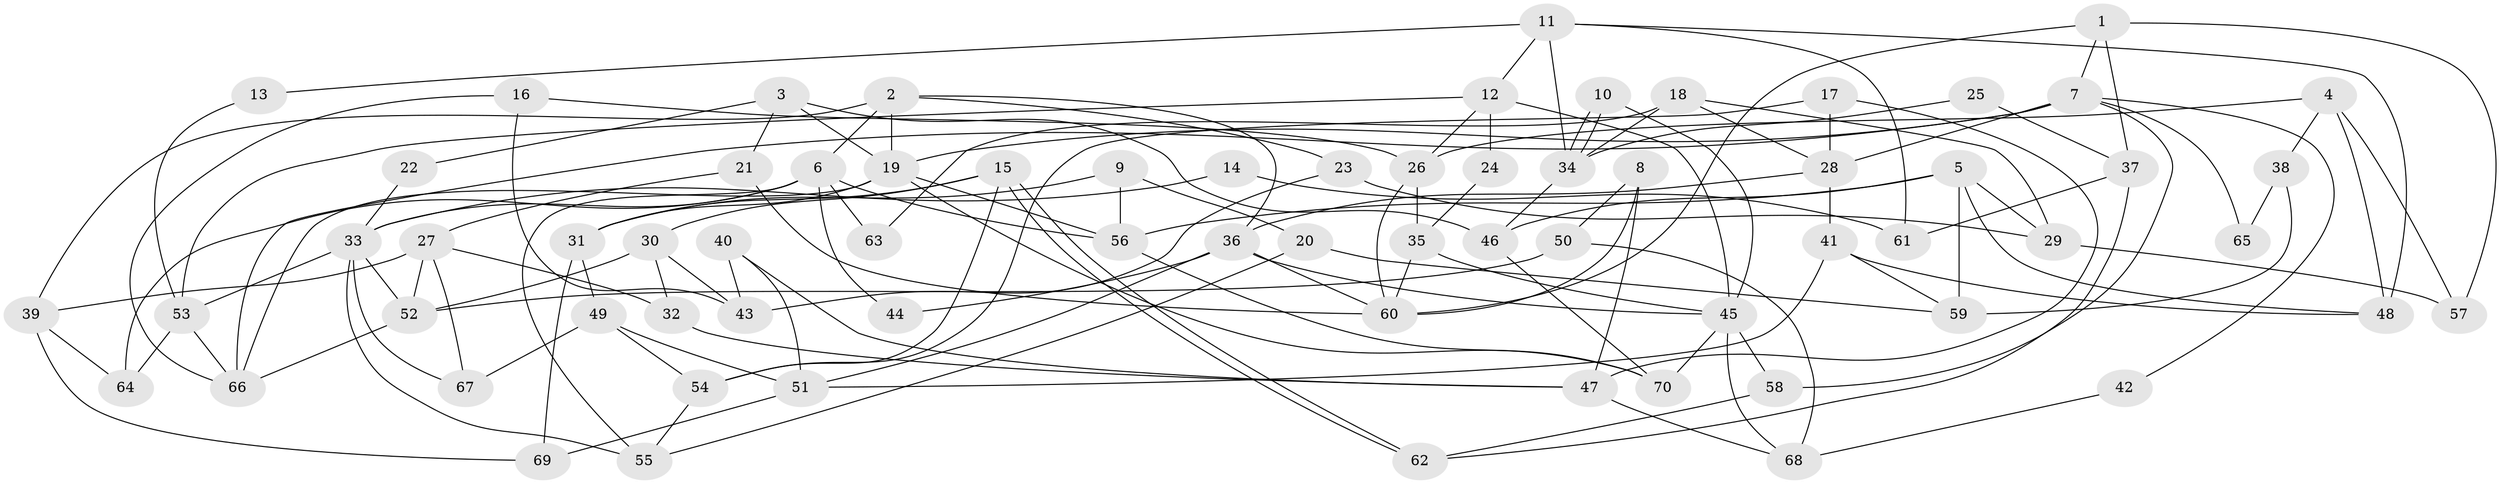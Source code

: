 // coarse degree distribution, {16: 0.02, 4: 0.28, 7: 0.06, 6: 0.04, 5: 0.16, 2: 0.2, 8: 0.04, 3: 0.14, 9: 0.02, 10: 0.02, 1: 0.02}
// Generated by graph-tools (version 1.1) at 2025/50/03/04/25 22:50:56]
// undirected, 70 vertices, 140 edges
graph export_dot {
  node [color=gray90,style=filled];
  1;
  2;
  3;
  4;
  5;
  6;
  7;
  8;
  9;
  10;
  11;
  12;
  13;
  14;
  15;
  16;
  17;
  18;
  19;
  20;
  21;
  22;
  23;
  24;
  25;
  26;
  27;
  28;
  29;
  30;
  31;
  32;
  33;
  34;
  35;
  36;
  37;
  38;
  39;
  40;
  41;
  42;
  43;
  44;
  45;
  46;
  47;
  48;
  49;
  50;
  51;
  52;
  53;
  54;
  55;
  56;
  57;
  58;
  59;
  60;
  61;
  62;
  63;
  64;
  65;
  66;
  67;
  68;
  69;
  70;
  1 -- 7;
  1 -- 57;
  1 -- 37;
  1 -- 60;
  2 -- 36;
  2 -- 6;
  2 -- 19;
  2 -- 23;
  2 -- 39;
  3 -- 46;
  3 -- 19;
  3 -- 21;
  3 -- 22;
  4 -- 26;
  4 -- 48;
  4 -- 38;
  4 -- 57;
  5 -- 56;
  5 -- 59;
  5 -- 29;
  5 -- 46;
  5 -- 48;
  6 -- 64;
  6 -- 33;
  6 -- 44;
  6 -- 55;
  6 -- 56;
  6 -- 63;
  7 -- 19;
  7 -- 66;
  7 -- 28;
  7 -- 42;
  7 -- 58;
  7 -- 65;
  8 -- 60;
  8 -- 50;
  8 -- 47;
  9 -- 56;
  9 -- 31;
  9 -- 20;
  10 -- 45;
  10 -- 34;
  10 -- 34;
  11 -- 12;
  11 -- 34;
  11 -- 13;
  11 -- 48;
  11 -- 61;
  12 -- 45;
  12 -- 53;
  12 -- 24;
  12 -- 26;
  13 -- 53;
  14 -- 33;
  14 -- 61;
  15 -- 54;
  15 -- 62;
  15 -- 62;
  15 -- 30;
  15 -- 31;
  16 -- 66;
  16 -- 26;
  16 -- 43;
  17 -- 47;
  17 -- 28;
  17 -- 54;
  18 -- 28;
  18 -- 34;
  18 -- 29;
  18 -- 63;
  19 -- 31;
  19 -- 56;
  19 -- 66;
  19 -- 70;
  20 -- 55;
  20 -- 59;
  21 -- 27;
  21 -- 60;
  22 -- 33;
  23 -- 29;
  23 -- 43;
  24 -- 35;
  25 -- 37;
  25 -- 34;
  26 -- 60;
  26 -- 35;
  27 -- 67;
  27 -- 32;
  27 -- 39;
  27 -- 52;
  28 -- 36;
  28 -- 41;
  29 -- 57;
  30 -- 43;
  30 -- 32;
  30 -- 52;
  31 -- 69;
  31 -- 49;
  32 -- 47;
  33 -- 52;
  33 -- 55;
  33 -- 53;
  33 -- 67;
  34 -- 46;
  35 -- 60;
  35 -- 45;
  36 -- 60;
  36 -- 45;
  36 -- 44;
  36 -- 51;
  37 -- 62;
  37 -- 61;
  38 -- 59;
  38 -- 65;
  39 -- 64;
  39 -- 69;
  40 -- 43;
  40 -- 51;
  40 -- 47;
  41 -- 48;
  41 -- 51;
  41 -- 59;
  42 -- 68;
  45 -- 70;
  45 -- 58;
  45 -- 68;
  46 -- 70;
  47 -- 68;
  49 -- 51;
  49 -- 54;
  49 -- 67;
  50 -- 52;
  50 -- 68;
  51 -- 69;
  52 -- 66;
  53 -- 66;
  53 -- 64;
  54 -- 55;
  56 -- 70;
  58 -- 62;
}
